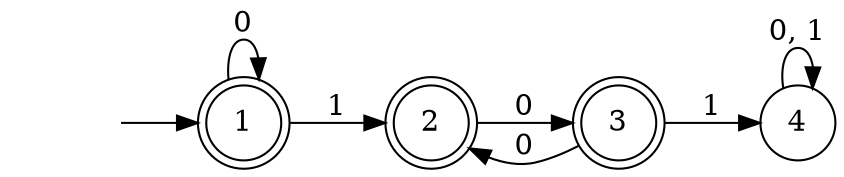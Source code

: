 digraph G {
	rankdir=LR;
	null [shape = plaintext label=""]
	1 [shape=doublecircle];
	2 [shape=doublecircle];
	3 [shape=doublecircle];
	4 [shape=circle];
	null -> 1
	1 -> 1 [label = "0"];
	1 -> 2 [label = "1"];
	2 -> 3 [label = "0"];
	3 -> 4 [label = "1"];
	3 -> 2 [label = "0"];
	4 -> 4 [label = "0, 1"];
}
